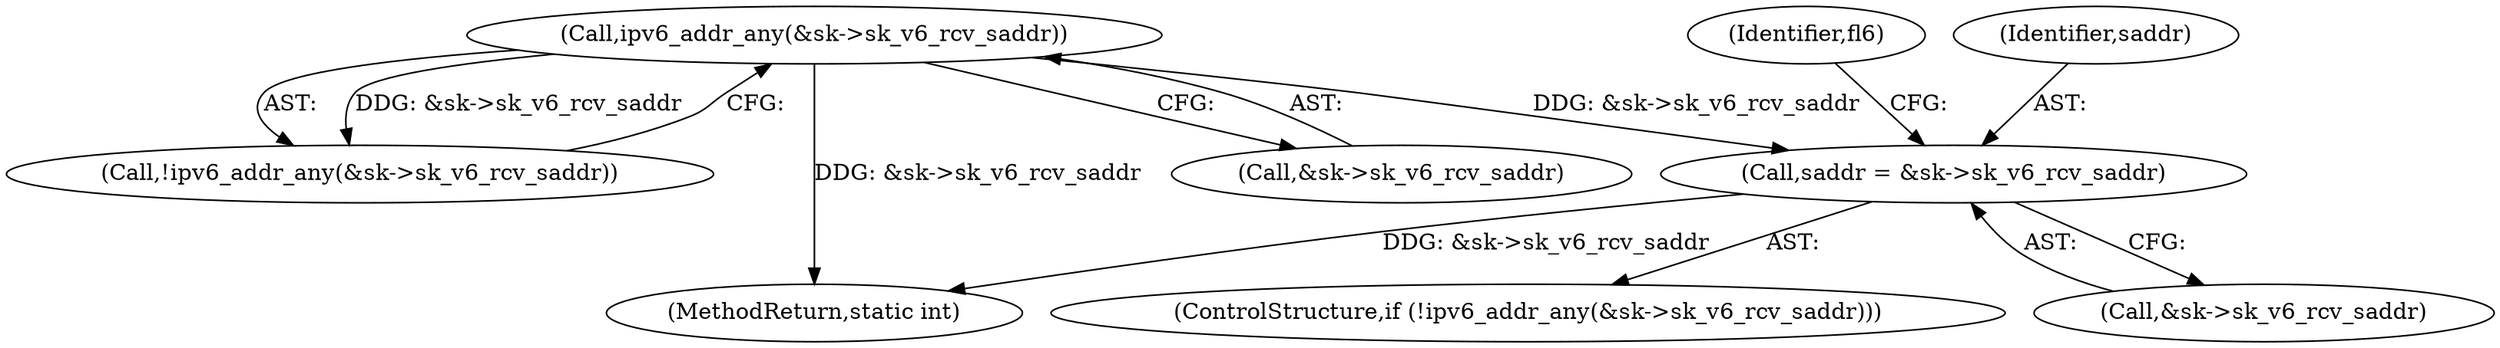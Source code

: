 digraph "0_linux_45f6fad84cc305103b28d73482b344d7f5b76f39@pointer" {
"1000406" [label="(Call,saddr = &sk->sk_v6_rcv_saddr)"];
"1000401" [label="(Call,ipv6_addr_any(&sk->sk_v6_rcv_saddr))"];
"1000408" [label="(Call,&sk->sk_v6_rcv_saddr)"];
"1000414" [label="(Identifier,fl6)"];
"1000402" [label="(Call,&sk->sk_v6_rcv_saddr)"];
"1000406" [label="(Call,saddr = &sk->sk_v6_rcv_saddr)"];
"1000401" [label="(Call,ipv6_addr_any(&sk->sk_v6_rcv_saddr))"];
"1000400" [label="(Call,!ipv6_addr_any(&sk->sk_v6_rcv_saddr))"];
"1000399" [label="(ControlStructure,if (!ipv6_addr_any(&sk->sk_v6_rcv_saddr)))"];
"1000407" [label="(Identifier,saddr)"];
"1000614" [label="(MethodReturn,static int)"];
"1000406" -> "1000399"  [label="AST: "];
"1000406" -> "1000408"  [label="CFG: "];
"1000407" -> "1000406"  [label="AST: "];
"1000408" -> "1000406"  [label="AST: "];
"1000414" -> "1000406"  [label="CFG: "];
"1000406" -> "1000614"  [label="DDG: &sk->sk_v6_rcv_saddr"];
"1000401" -> "1000406"  [label="DDG: &sk->sk_v6_rcv_saddr"];
"1000401" -> "1000400"  [label="AST: "];
"1000401" -> "1000402"  [label="CFG: "];
"1000402" -> "1000401"  [label="AST: "];
"1000400" -> "1000401"  [label="CFG: "];
"1000401" -> "1000614"  [label="DDG: &sk->sk_v6_rcv_saddr"];
"1000401" -> "1000400"  [label="DDG: &sk->sk_v6_rcv_saddr"];
}
